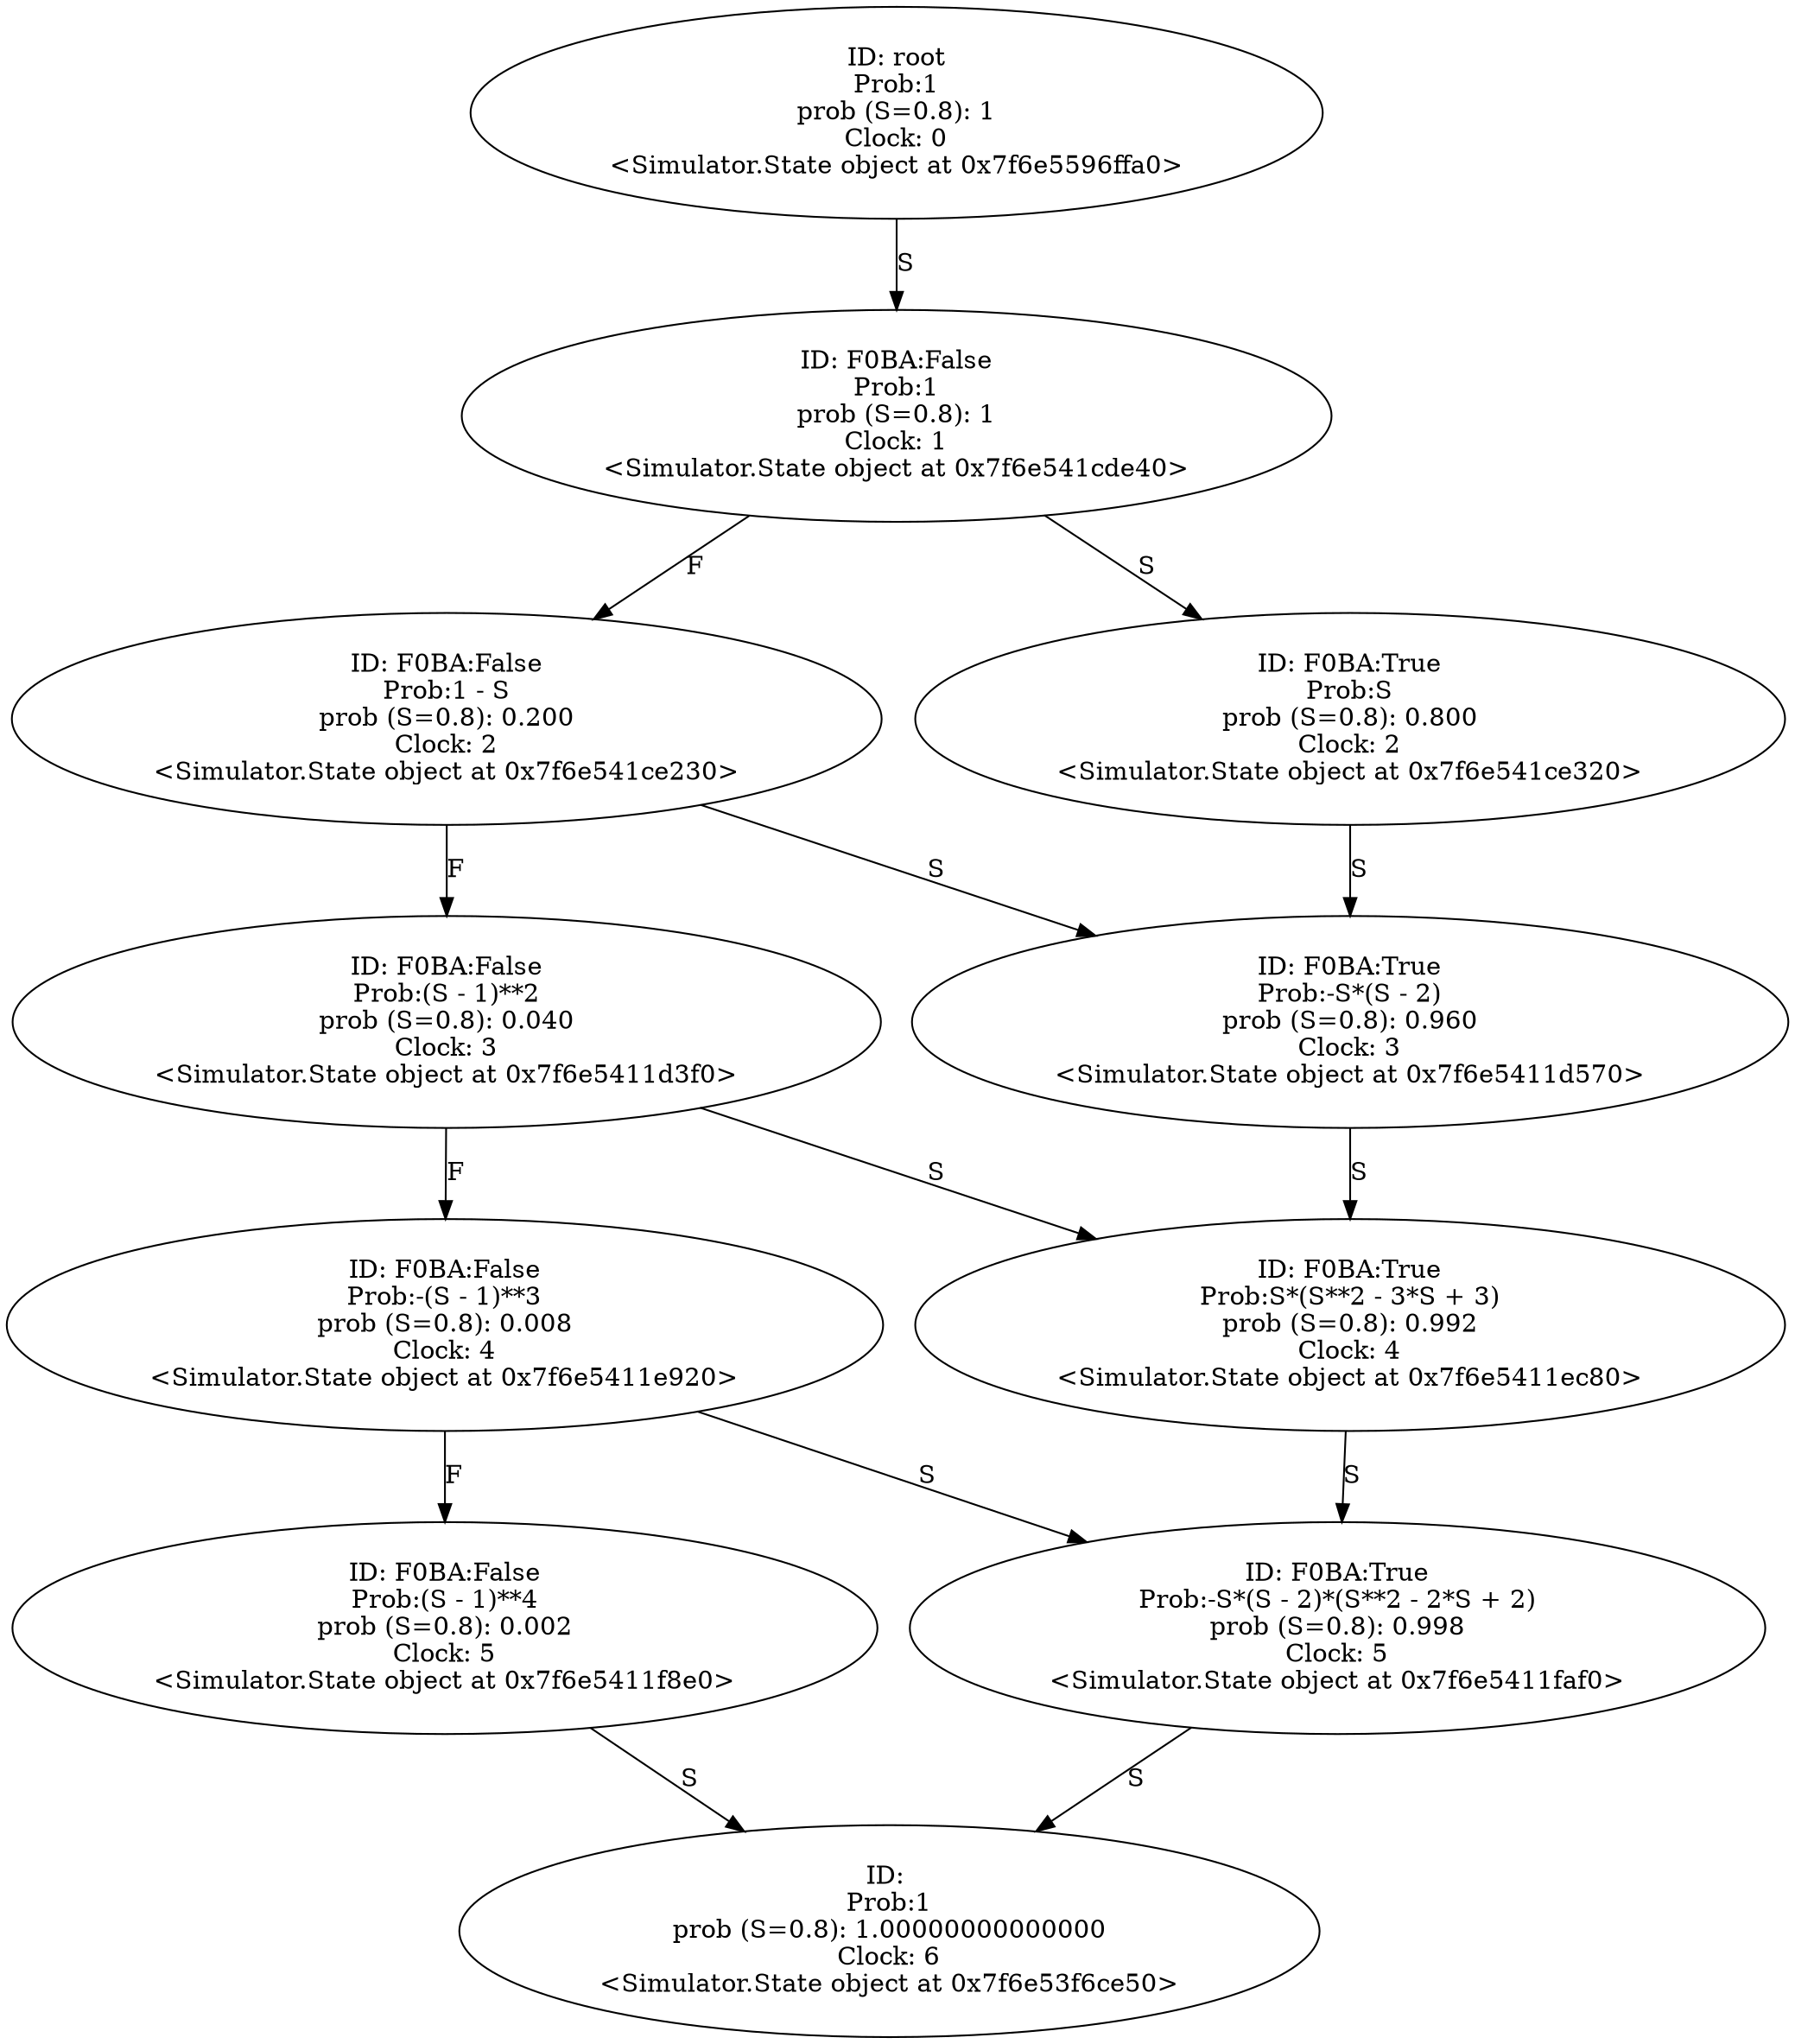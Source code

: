 digraph "./Output/pulls.wrp" {
	<Simulator.State object at 0x7f6e5596ffa0> [label="ID: root
Prob:1
prob (S=0.8): 1
Clock: 0
<Simulator.State object at 0x7f6e5596ffa0>"]
	<Simulator.State object at 0x7f6e5596ffa0> -> <Simulator.State object at 0x7f6e541cde40> [label=S]
	<Simulator.State object at 0x7f6e541cde40> [label="ID: F0BA:False
Prob:1
prob (S=0.8): 1
Clock: 1
<Simulator.State object at 0x7f6e541cde40>"]
	<Simulator.State object at 0x7f6e541cde40> -> <Simulator.State object at 0x7f6e541ce230> [label=F]
	<Simulator.State object at 0x7f6e541cde40> -> <Simulator.State object at 0x7f6e541ce320> [label=S]
	<Simulator.State object at 0x7f6e541ce230> [label="ID: F0BA:False
Prob:1 - S
prob (S=0.8): 0.200
Clock: 2
<Simulator.State object at 0x7f6e541ce230>"]
	<Simulator.State object at 0x7f6e541ce230> -> <Simulator.State object at 0x7f6e5411d3f0> [label=F]
	<Simulator.State object at 0x7f6e541ce230> -> <Simulator.State object at 0x7f6e5411d570> [label=S]
	<Simulator.State object at 0x7f6e541ce320> [label="ID: F0BA:True
Prob:S
prob (S=0.8): 0.800
Clock: 2
<Simulator.State object at 0x7f6e541ce320>"]
	<Simulator.State object at 0x7f6e541ce320> -> <Simulator.State object at 0x7f6e5411d570> [label=S]
	<Simulator.State object at 0x7f6e5411d3f0> [label="ID: F0BA:False
Prob:(S - 1)**2
prob (S=0.8): 0.040
Clock: 3
<Simulator.State object at 0x7f6e5411d3f0>"]
	<Simulator.State object at 0x7f6e5411d3f0> -> <Simulator.State object at 0x7f6e5411e920> [label=F]
	<Simulator.State object at 0x7f6e5411d3f0> -> <Simulator.State object at 0x7f6e5411ec80> [label=S]
	<Simulator.State object at 0x7f6e5411d570> [label="ID: F0BA:True
Prob:-S*(S - 2)
prob (S=0.8): 0.960
Clock: 3
<Simulator.State object at 0x7f6e5411d570>"]
	<Simulator.State object at 0x7f6e5411d570> -> <Simulator.State object at 0x7f6e5411ec80> [label=S]
	<Simulator.State object at 0x7f6e5411e920> [label="ID: F0BA:False
Prob:-(S - 1)**3
prob (S=0.8): 0.008
Clock: 4
<Simulator.State object at 0x7f6e5411e920>"]
	<Simulator.State object at 0x7f6e5411e920> -> <Simulator.State object at 0x7f6e5411f8e0> [label=F]
	<Simulator.State object at 0x7f6e5411e920> -> <Simulator.State object at 0x7f6e5411faf0> [label=S]
	<Simulator.State object at 0x7f6e5411ec80> [label="ID: F0BA:True
Prob:S*(S**2 - 3*S + 3)
prob (S=0.8): 0.992
Clock: 4
<Simulator.State object at 0x7f6e5411ec80>"]
	<Simulator.State object at 0x7f6e5411ec80> -> <Simulator.State object at 0x7f6e5411faf0> [label=S]
	<Simulator.State object at 0x7f6e5411f8e0> [label="ID: F0BA:False
Prob:(S - 1)**4
prob (S=0.8): 0.002
Clock: 5
<Simulator.State object at 0x7f6e5411f8e0>"]
	<Simulator.State object at 0x7f6e5411f8e0> -> <Simulator.State object at 0x7f6e53f6ce50> [label=S]
	<Simulator.State object at 0x7f6e5411faf0> [label="ID: F0BA:True
Prob:-S*(S - 2)*(S**2 - 2*S + 2)
prob (S=0.8): 0.998
Clock: 5
<Simulator.State object at 0x7f6e5411faf0>"]
	<Simulator.State object at 0x7f6e5411faf0> -> <Simulator.State object at 0x7f6e53f6ce50> [label=S]
	<Simulator.State object at 0x7f6e53f6ce50> [label="ID: 
Prob:1
prob (S=0.8): 1.00000000000000
Clock: 6
<Simulator.State object at 0x7f6e53f6ce50>"]
}
